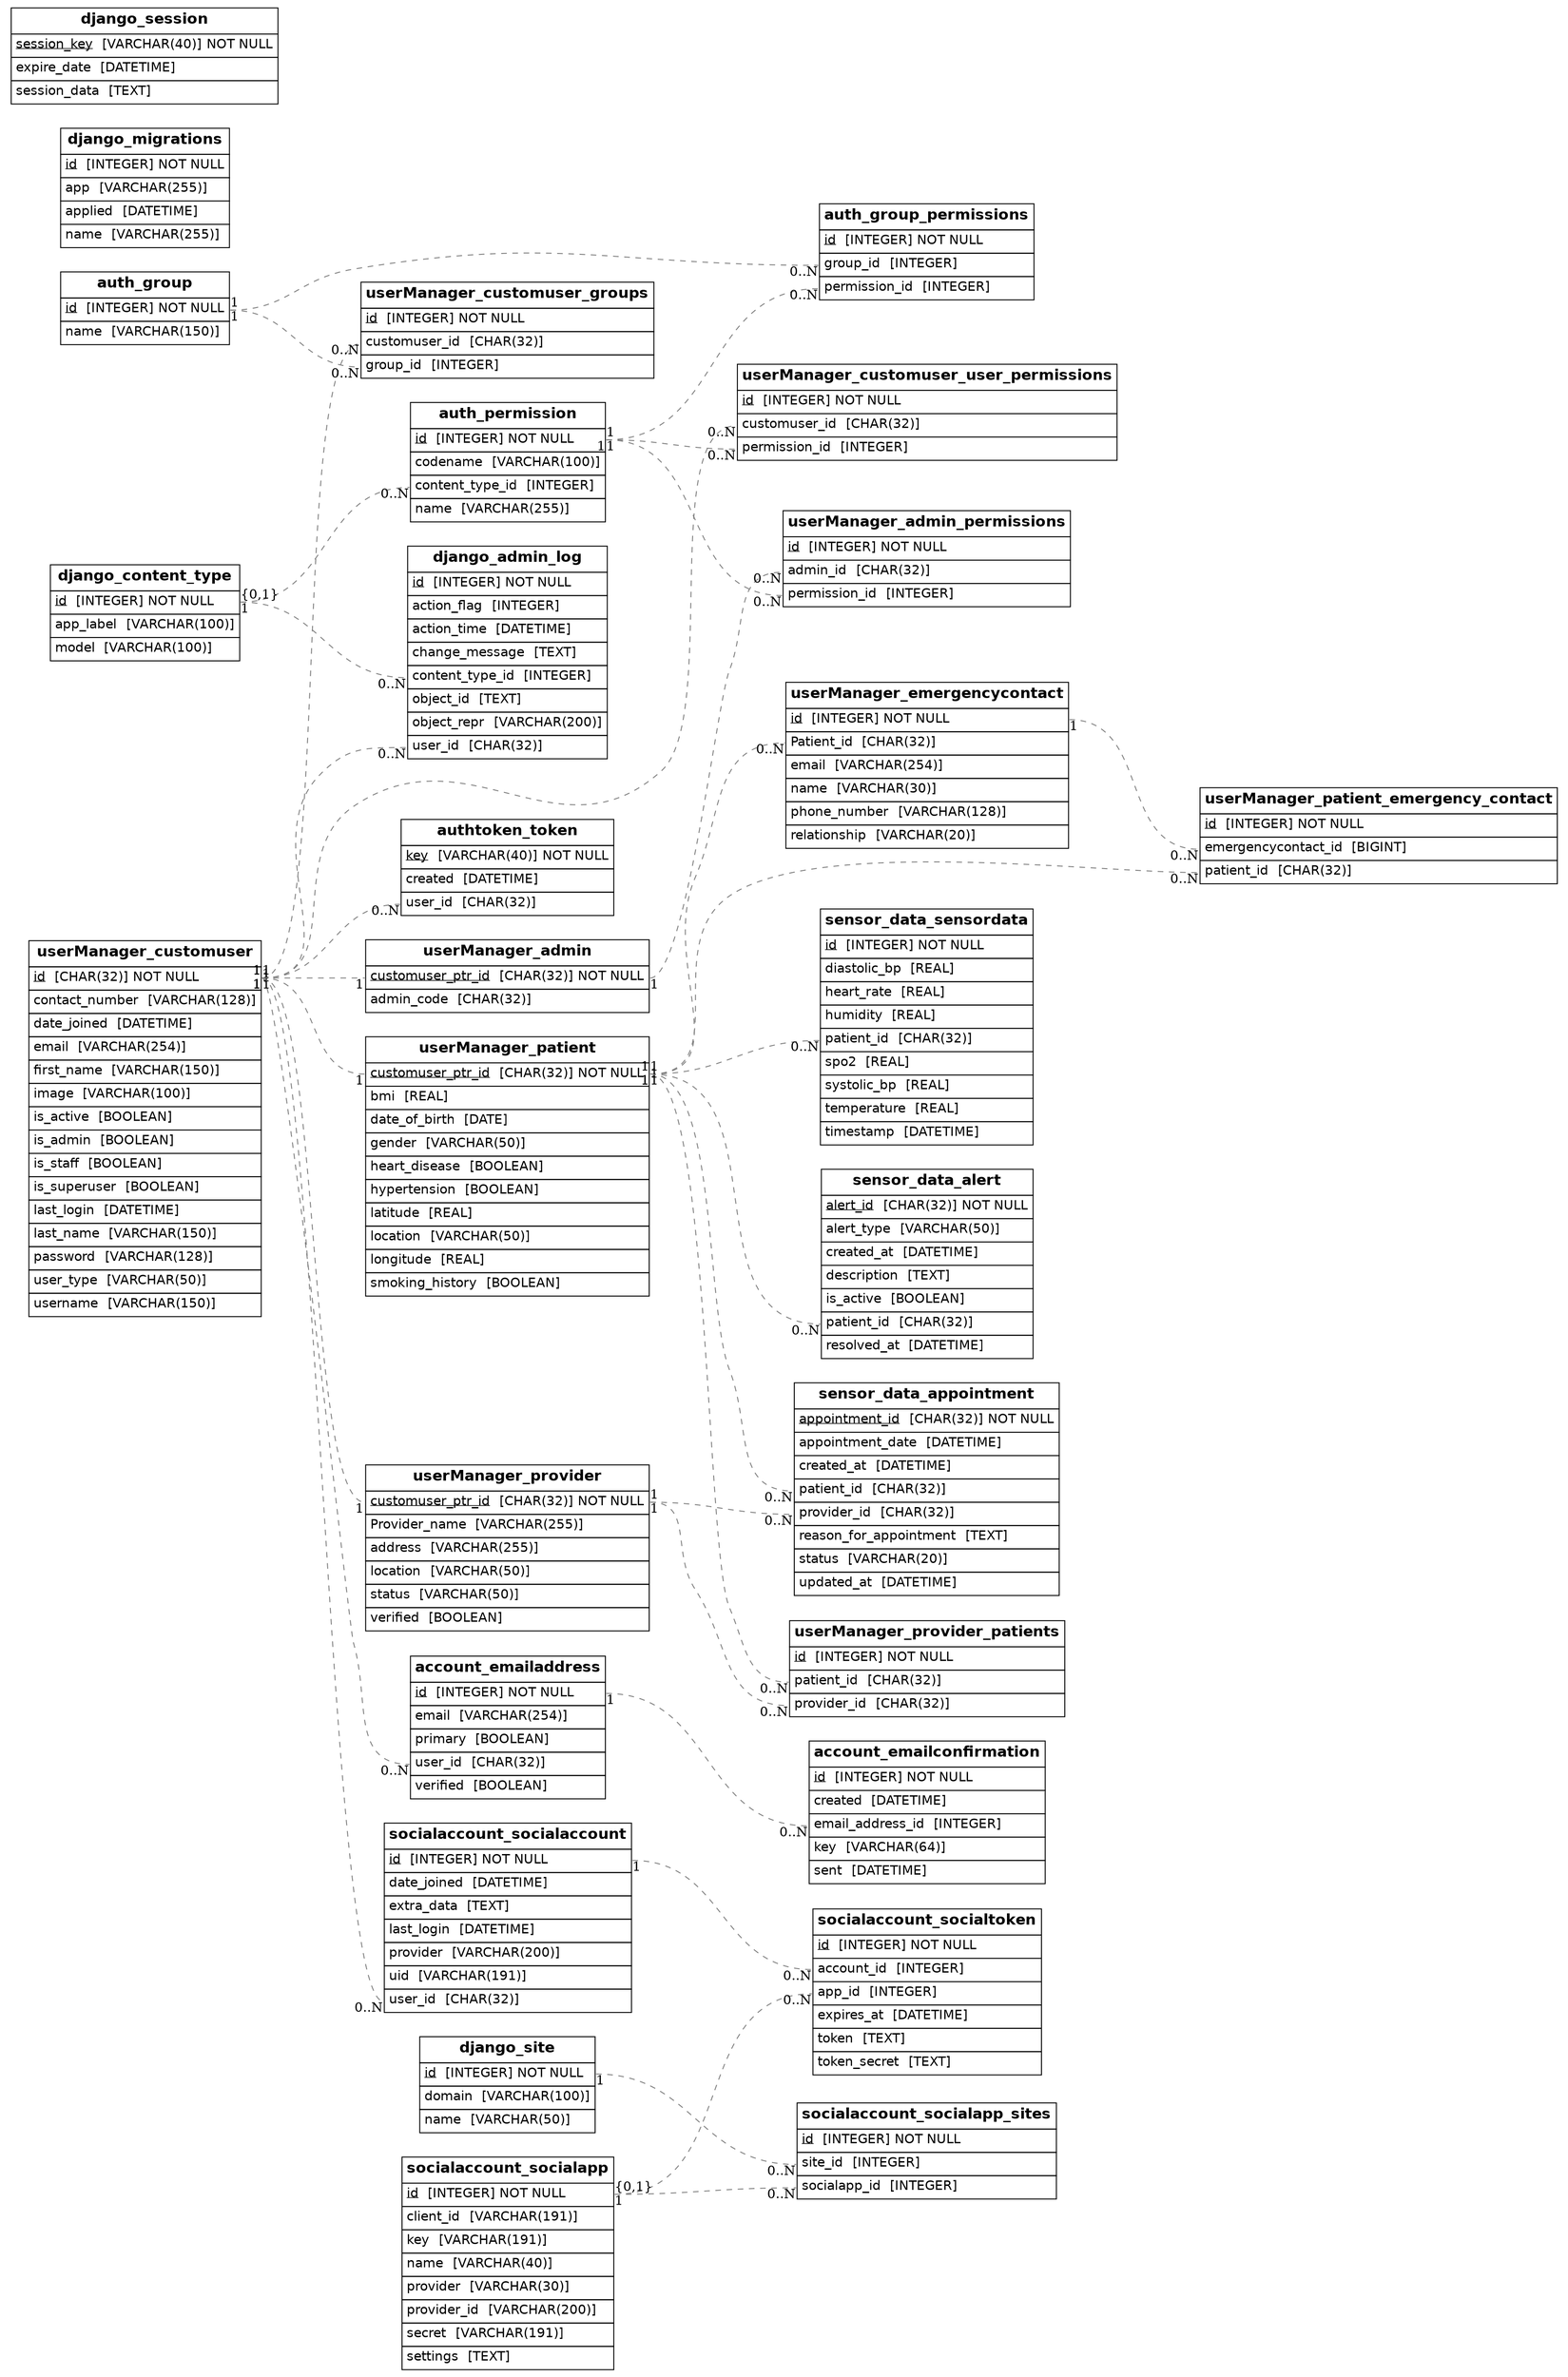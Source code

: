 
      graph {
         graph [rankdir=LR];
         node [label="\N",
             shape=plaintext
         ];
         edge [color=gray50,
             minlen=2,
             style=dashed
         ];
      
"account_emailaddress" [label=<<FONT FACE="Helvetica"><TABLE BORDER="0" CELLBORDER="1" CELLPADDING="4" CELLSPACING="0"><TR><TD><B><FONT POINT-SIZE="16">account_emailaddress</FONT></B></TD></TR><TR><TD ALIGN="LEFT" PORT="id"><u><FONT>id</FONT></u> <FONT> [INTEGER]</FONT> NOT NULL</TD></TR><TR><TD ALIGN="LEFT" PORT="email"><FONT>email</FONT> <FONT> [VARCHAR(254)]</FONT></TD></TR><TR><TD ALIGN="LEFT" PORT="primary"><FONT>primary</FONT> <FONT> [BOOLEAN]</FONT></TD></TR><TR><TD ALIGN="LEFT" PORT="user_id"><FONT>user_id</FONT> <FONT> [CHAR(32)]</FONT></TD></TR><TR><TD ALIGN="LEFT" PORT="verified"><FONT>verified</FONT> <FONT> [BOOLEAN]</FONT></TD></TR></TABLE></FONT>>];
"userManager_customuser" [label=<<FONT FACE="Helvetica"><TABLE BORDER="0" CELLBORDER="1" CELLPADDING="4" CELLSPACING="0"><TR><TD><B><FONT POINT-SIZE="16">userManager_customuser</FONT></B></TD></TR><TR><TD ALIGN="LEFT" PORT="id"><u><FONT>id</FONT></u> <FONT> [CHAR(32)]</FONT> NOT NULL</TD></TR><TR><TD ALIGN="LEFT" PORT="contact_number"><FONT>contact_number</FONT> <FONT> [VARCHAR(128)]</FONT></TD></TR><TR><TD ALIGN="LEFT" PORT="date_joined"><FONT>date_joined</FONT> <FONT> [DATETIME]</FONT></TD></TR><TR><TD ALIGN="LEFT" PORT="email"><FONT>email</FONT> <FONT> [VARCHAR(254)]</FONT></TD></TR><TR><TD ALIGN="LEFT" PORT="first_name"><FONT>first_name</FONT> <FONT> [VARCHAR(150)]</FONT></TD></TR><TR><TD ALIGN="LEFT" PORT="image"><FONT>image</FONT> <FONT> [VARCHAR(100)]</FONT></TD></TR><TR><TD ALIGN="LEFT" PORT="is_active"><FONT>is_active</FONT> <FONT> [BOOLEAN]</FONT></TD></TR><TR><TD ALIGN="LEFT" PORT="is_admin"><FONT>is_admin</FONT> <FONT> [BOOLEAN]</FONT></TD></TR><TR><TD ALIGN="LEFT" PORT="is_staff"><FONT>is_staff</FONT> <FONT> [BOOLEAN]</FONT></TD></TR><TR><TD ALIGN="LEFT" PORT="is_superuser"><FONT>is_superuser</FONT> <FONT> [BOOLEAN]</FONT></TD></TR><TR><TD ALIGN="LEFT" PORT="last_login"><FONT>last_login</FONT> <FONT> [DATETIME]</FONT></TD></TR><TR><TD ALIGN="LEFT" PORT="last_name"><FONT>last_name</FONT> <FONT> [VARCHAR(150)]</FONT></TD></TR><TR><TD ALIGN="LEFT" PORT="password"><FONT>password</FONT> <FONT> [VARCHAR(128)]</FONT></TD></TR><TR><TD ALIGN="LEFT" PORT="user_type"><FONT>user_type</FONT> <FONT> [VARCHAR(50)]</FONT></TD></TR><TR><TD ALIGN="LEFT" PORT="username"><FONT>username</FONT> <FONT> [VARCHAR(150)]</FONT></TD></TR></TABLE></FONT>>];
"account_emailconfirmation" [label=<<FONT FACE="Helvetica"><TABLE BORDER="0" CELLBORDER="1" CELLPADDING="4" CELLSPACING="0"><TR><TD><B><FONT POINT-SIZE="16">account_emailconfirmation</FONT></B></TD></TR><TR><TD ALIGN="LEFT" PORT="id"><u><FONT>id</FONT></u> <FONT> [INTEGER]</FONT> NOT NULL</TD></TR><TR><TD ALIGN="LEFT" PORT="created"><FONT>created</FONT> <FONT> [DATETIME]</FONT></TD></TR><TR><TD ALIGN="LEFT" PORT="email_address_id"><FONT>email_address_id</FONT> <FONT> [INTEGER]</FONT></TD></TR><TR><TD ALIGN="LEFT" PORT="key"><FONT>key</FONT> <FONT> [VARCHAR(64)]</FONT></TD></TR><TR><TD ALIGN="LEFT" PORT="sent"><FONT>sent</FONT> <FONT> [DATETIME]</FONT></TD></TR></TABLE></FONT>>];
"auth_group" [label=<<FONT FACE="Helvetica"><TABLE BORDER="0" CELLBORDER="1" CELLPADDING="4" CELLSPACING="0"><TR><TD><B><FONT POINT-SIZE="16">auth_group</FONT></B></TD></TR><TR><TD ALIGN="LEFT" PORT="id"><u><FONT>id</FONT></u> <FONT> [INTEGER]</FONT> NOT NULL</TD></TR><TR><TD ALIGN="LEFT" PORT="name"><FONT>name</FONT> <FONT> [VARCHAR(150)]</FONT></TD></TR></TABLE></FONT>>];
"auth_group_permissions" [label=<<FONT FACE="Helvetica"><TABLE BORDER="0" CELLBORDER="1" CELLPADDING="4" CELLSPACING="0"><TR><TD><B><FONT POINT-SIZE="16">auth_group_permissions</FONT></B></TD></TR><TR><TD ALIGN="LEFT" PORT="id"><u><FONT>id</FONT></u> <FONT> [INTEGER]</FONT> NOT NULL</TD></TR><TR><TD ALIGN="LEFT" PORT="group_id"><FONT>group_id</FONT> <FONT> [INTEGER]</FONT></TD></TR><TR><TD ALIGN="LEFT" PORT="permission_id"><FONT>permission_id</FONT> <FONT> [INTEGER]</FONT></TD></TR></TABLE></FONT>>];
"auth_permission" [label=<<FONT FACE="Helvetica"><TABLE BORDER="0" CELLBORDER="1" CELLPADDING="4" CELLSPACING="0"><TR><TD><B><FONT POINT-SIZE="16">auth_permission</FONT></B></TD></TR><TR><TD ALIGN="LEFT" PORT="id"><u><FONT>id</FONT></u> <FONT> [INTEGER]</FONT> NOT NULL</TD></TR><TR><TD ALIGN="LEFT" PORT="codename"><FONT>codename</FONT> <FONT> [VARCHAR(100)]</FONT></TD></TR><TR><TD ALIGN="LEFT" PORT="content_type_id"><FONT>content_type_id</FONT> <FONT> [INTEGER]</FONT></TD></TR><TR><TD ALIGN="LEFT" PORT="name"><FONT>name</FONT> <FONT> [VARCHAR(255)]</FONT></TD></TR></TABLE></FONT>>];
"django_content_type" [label=<<FONT FACE="Helvetica"><TABLE BORDER="0" CELLBORDER="1" CELLPADDING="4" CELLSPACING="0"><TR><TD><B><FONT POINT-SIZE="16">django_content_type</FONT></B></TD></TR><TR><TD ALIGN="LEFT" PORT="id"><u><FONT>id</FONT></u> <FONT> [INTEGER]</FONT> NOT NULL</TD></TR><TR><TD ALIGN="LEFT" PORT="app_label"><FONT>app_label</FONT> <FONT> [VARCHAR(100)]</FONT></TD></TR><TR><TD ALIGN="LEFT" PORT="model"><FONT>model</FONT> <FONT> [VARCHAR(100)]</FONT></TD></TR></TABLE></FONT>>];
"authtoken_token" [label=<<FONT FACE="Helvetica"><TABLE BORDER="0" CELLBORDER="1" CELLPADDING="4" CELLSPACING="0"><TR><TD><B><FONT POINT-SIZE="16">authtoken_token</FONT></B></TD></TR><TR><TD ALIGN="LEFT" PORT="key"><u><FONT>key</FONT></u> <FONT> [VARCHAR(40)]</FONT> NOT NULL</TD></TR><TR><TD ALIGN="LEFT" PORT="created"><FONT>created</FONT> <FONT> [DATETIME]</FONT></TD></TR><TR><TD ALIGN="LEFT" PORT="user_id"><FONT>user_id</FONT> <FONT> [CHAR(32)]</FONT></TD></TR></TABLE></FONT>>];
"django_admin_log" [label=<<FONT FACE="Helvetica"><TABLE BORDER="0" CELLBORDER="1" CELLPADDING="4" CELLSPACING="0"><TR><TD><B><FONT POINT-SIZE="16">django_admin_log</FONT></B></TD></TR><TR><TD ALIGN="LEFT" PORT="id"><u><FONT>id</FONT></u> <FONT> [INTEGER]</FONT> NOT NULL</TD></TR><TR><TD ALIGN="LEFT" PORT="action_flag"><FONT>action_flag</FONT> <FONT> [INTEGER]</FONT></TD></TR><TR><TD ALIGN="LEFT" PORT="action_time"><FONT>action_time</FONT> <FONT> [DATETIME]</FONT></TD></TR><TR><TD ALIGN="LEFT" PORT="change_message"><FONT>change_message</FONT> <FONT> [TEXT]</FONT></TD></TR><TR><TD ALIGN="LEFT" PORT="content_type_id"><FONT>content_type_id</FONT> <FONT> [INTEGER]</FONT></TD></TR><TR><TD ALIGN="LEFT" PORT="object_id"><FONT>object_id</FONT> <FONT> [TEXT]</FONT></TD></TR><TR><TD ALIGN="LEFT" PORT="object_repr"><FONT>object_repr</FONT> <FONT> [VARCHAR(200)]</FONT></TD></TR><TR><TD ALIGN="LEFT" PORT="user_id"><FONT>user_id</FONT> <FONT> [CHAR(32)]</FONT></TD></TR></TABLE></FONT>>];
"django_migrations" [label=<<FONT FACE="Helvetica"><TABLE BORDER="0" CELLBORDER="1" CELLPADDING="4" CELLSPACING="0"><TR><TD><B><FONT POINT-SIZE="16">django_migrations</FONT></B></TD></TR><TR><TD ALIGN="LEFT" PORT="id"><u><FONT>id</FONT></u> <FONT> [INTEGER]</FONT> NOT NULL</TD></TR><TR><TD ALIGN="LEFT" PORT="app"><FONT>app</FONT> <FONT> [VARCHAR(255)]</FONT></TD></TR><TR><TD ALIGN="LEFT" PORT="applied"><FONT>applied</FONT> <FONT> [DATETIME]</FONT></TD></TR><TR><TD ALIGN="LEFT" PORT="name"><FONT>name</FONT> <FONT> [VARCHAR(255)]</FONT></TD></TR></TABLE></FONT>>];
"django_session" [label=<<FONT FACE="Helvetica"><TABLE BORDER="0" CELLBORDER="1" CELLPADDING="4" CELLSPACING="0"><TR><TD><B><FONT POINT-SIZE="16">django_session</FONT></B></TD></TR><TR><TD ALIGN="LEFT" PORT="session_key"><u><FONT>session_key</FONT></u> <FONT> [VARCHAR(40)]</FONT> NOT NULL</TD></TR><TR><TD ALIGN="LEFT" PORT="expire_date"><FONT>expire_date</FONT> <FONT> [DATETIME]</FONT></TD></TR><TR><TD ALIGN="LEFT" PORT="session_data"><FONT>session_data</FONT> <FONT> [TEXT]</FONT></TD></TR></TABLE></FONT>>];
"django_site" [label=<<FONT FACE="Helvetica"><TABLE BORDER="0" CELLBORDER="1" CELLPADDING="4" CELLSPACING="0"><TR><TD><B><FONT POINT-SIZE="16">django_site</FONT></B></TD></TR><TR><TD ALIGN="LEFT" PORT="id"><u><FONT>id</FONT></u> <FONT> [INTEGER]</FONT> NOT NULL</TD></TR><TR><TD ALIGN="LEFT" PORT="domain"><FONT>domain</FONT> <FONT> [VARCHAR(100)]</FONT></TD></TR><TR><TD ALIGN="LEFT" PORT="name"><FONT>name</FONT> <FONT> [VARCHAR(50)]</FONT></TD></TR></TABLE></FONT>>];
"sensor_data_alert" [label=<<FONT FACE="Helvetica"><TABLE BORDER="0" CELLBORDER="1" CELLPADDING="4" CELLSPACING="0"><TR><TD><B><FONT POINT-SIZE="16">sensor_data_alert</FONT></B></TD></TR><TR><TD ALIGN="LEFT" PORT="alert_id"><u><FONT>alert_id</FONT></u> <FONT> [CHAR(32)]</FONT> NOT NULL</TD></TR><TR><TD ALIGN="LEFT" PORT="alert_type"><FONT>alert_type</FONT> <FONT> [VARCHAR(50)]</FONT></TD></TR><TR><TD ALIGN="LEFT" PORT="created_at"><FONT>created_at</FONT> <FONT> [DATETIME]</FONT></TD></TR><TR><TD ALIGN="LEFT" PORT="description"><FONT>description</FONT> <FONT> [TEXT]</FONT></TD></TR><TR><TD ALIGN="LEFT" PORT="is_active"><FONT>is_active</FONT> <FONT> [BOOLEAN]</FONT></TD></TR><TR><TD ALIGN="LEFT" PORT="patient_id"><FONT>patient_id</FONT> <FONT> [CHAR(32)]</FONT></TD></TR><TR><TD ALIGN="LEFT" PORT="resolved_at"><FONT>resolved_at</FONT> <FONT> [DATETIME]</FONT></TD></TR></TABLE></FONT>>];
"userManager_patient" [label=<<FONT FACE="Helvetica"><TABLE BORDER="0" CELLBORDER="1" CELLPADDING="4" CELLSPACING="0"><TR><TD><B><FONT POINT-SIZE="16">userManager_patient</FONT></B></TD></TR><TR><TD ALIGN="LEFT" PORT="customuser_ptr_id"><u><FONT>customuser_ptr_id</FONT></u> <FONT> [CHAR(32)]</FONT> NOT NULL</TD></TR><TR><TD ALIGN="LEFT" PORT="bmi"><FONT>bmi</FONT> <FONT> [REAL]</FONT></TD></TR><TR><TD ALIGN="LEFT" PORT="date_of_birth"><FONT>date_of_birth</FONT> <FONT> [DATE]</FONT></TD></TR><TR><TD ALIGN="LEFT" PORT="gender"><FONT>gender</FONT> <FONT> [VARCHAR(50)]</FONT></TD></TR><TR><TD ALIGN="LEFT" PORT="heart_disease"><FONT>heart_disease</FONT> <FONT> [BOOLEAN]</FONT></TD></TR><TR><TD ALIGN="LEFT" PORT="hypertension"><FONT>hypertension</FONT> <FONT> [BOOLEAN]</FONT></TD></TR><TR><TD ALIGN="LEFT" PORT="latitude"><FONT>latitude</FONT> <FONT> [REAL]</FONT></TD></TR><TR><TD ALIGN="LEFT" PORT="location"><FONT>location</FONT> <FONT> [VARCHAR(50)]</FONT></TD></TR><TR><TD ALIGN="LEFT" PORT="longitude"><FONT>longitude</FONT> <FONT> [REAL]</FONT></TD></TR><TR><TD ALIGN="LEFT" PORT="smoking_history"><FONT>smoking_history</FONT> <FONT> [BOOLEAN]</FONT></TD></TR></TABLE></FONT>>];
"sensor_data_appointment" [label=<<FONT FACE="Helvetica"><TABLE BORDER="0" CELLBORDER="1" CELLPADDING="4" CELLSPACING="0"><TR><TD><B><FONT POINT-SIZE="16">sensor_data_appointment</FONT></B></TD></TR><TR><TD ALIGN="LEFT" PORT="appointment_id"><u><FONT>appointment_id</FONT></u> <FONT> [CHAR(32)]</FONT> NOT NULL</TD></TR><TR><TD ALIGN="LEFT" PORT="appointment_date"><FONT>appointment_date</FONT> <FONT> [DATETIME]</FONT></TD></TR><TR><TD ALIGN="LEFT" PORT="created_at"><FONT>created_at</FONT> <FONT> [DATETIME]</FONT></TD></TR><TR><TD ALIGN="LEFT" PORT="patient_id"><FONT>patient_id</FONT> <FONT> [CHAR(32)]</FONT></TD></TR><TR><TD ALIGN="LEFT" PORT="provider_id"><FONT>provider_id</FONT> <FONT> [CHAR(32)]</FONT></TD></TR><TR><TD ALIGN="LEFT" PORT="reason_for_appointment"><FONT>reason_for_appointment</FONT> <FONT> [TEXT]</FONT></TD></TR><TR><TD ALIGN="LEFT" PORT="status"><FONT>status</FONT> <FONT> [VARCHAR(20)]</FONT></TD></TR><TR><TD ALIGN="LEFT" PORT="updated_at"><FONT>updated_at</FONT> <FONT> [DATETIME]</FONT></TD></TR></TABLE></FONT>>];
"userManager_provider" [label=<<FONT FACE="Helvetica"><TABLE BORDER="0" CELLBORDER="1" CELLPADDING="4" CELLSPACING="0"><TR><TD><B><FONT POINT-SIZE="16">userManager_provider</FONT></B></TD></TR><TR><TD ALIGN="LEFT" PORT="customuser_ptr_id"><u><FONT>customuser_ptr_id</FONT></u> <FONT> [CHAR(32)]</FONT> NOT NULL</TD></TR><TR><TD ALIGN="LEFT" PORT="Provider_name"><FONT>Provider_name</FONT> <FONT> [VARCHAR(255)]</FONT></TD></TR><TR><TD ALIGN="LEFT" PORT="address"><FONT>address</FONT> <FONT> [VARCHAR(255)]</FONT></TD></TR><TR><TD ALIGN="LEFT" PORT="location"><FONT>location</FONT> <FONT> [VARCHAR(50)]</FONT></TD></TR><TR><TD ALIGN="LEFT" PORT="status"><FONT>status</FONT> <FONT> [VARCHAR(50)]</FONT></TD></TR><TR><TD ALIGN="LEFT" PORT="verified"><FONT>verified</FONT> <FONT> [BOOLEAN]</FONT></TD></TR></TABLE></FONT>>];
"sensor_data_sensordata" [label=<<FONT FACE="Helvetica"><TABLE BORDER="0" CELLBORDER="1" CELLPADDING="4" CELLSPACING="0"><TR><TD><B><FONT POINT-SIZE="16">sensor_data_sensordata</FONT></B></TD></TR><TR><TD ALIGN="LEFT" PORT="id"><u><FONT>id</FONT></u> <FONT> [INTEGER]</FONT> NOT NULL</TD></TR><TR><TD ALIGN="LEFT" PORT="diastolic_bp"><FONT>diastolic_bp</FONT> <FONT> [REAL]</FONT></TD></TR><TR><TD ALIGN="LEFT" PORT="heart_rate"><FONT>heart_rate</FONT> <FONT> [REAL]</FONT></TD></TR><TR><TD ALIGN="LEFT" PORT="humidity"><FONT>humidity</FONT> <FONT> [REAL]</FONT></TD></TR><TR><TD ALIGN="LEFT" PORT="patient_id"><FONT>patient_id</FONT> <FONT> [CHAR(32)]</FONT></TD></TR><TR><TD ALIGN="LEFT" PORT="spo2"><FONT>spo2</FONT> <FONT> [REAL]</FONT></TD></TR><TR><TD ALIGN="LEFT" PORT="systolic_bp"><FONT>systolic_bp</FONT> <FONT> [REAL]</FONT></TD></TR><TR><TD ALIGN="LEFT" PORT="temperature"><FONT>temperature</FONT> <FONT> [REAL]</FONT></TD></TR><TR><TD ALIGN="LEFT" PORT="timestamp"><FONT>timestamp</FONT> <FONT> [DATETIME]</FONT></TD></TR></TABLE></FONT>>];
"socialaccount_socialaccount" [label=<<FONT FACE="Helvetica"><TABLE BORDER="0" CELLBORDER="1" CELLPADDING="4" CELLSPACING="0"><TR><TD><B><FONT POINT-SIZE="16">socialaccount_socialaccount</FONT></B></TD></TR><TR><TD ALIGN="LEFT" PORT="id"><u><FONT>id</FONT></u> <FONT> [INTEGER]</FONT> NOT NULL</TD></TR><TR><TD ALIGN="LEFT" PORT="date_joined"><FONT>date_joined</FONT> <FONT> [DATETIME]</FONT></TD></TR><TR><TD ALIGN="LEFT" PORT="extra_data"><FONT>extra_data</FONT> <FONT> [TEXT]</FONT></TD></TR><TR><TD ALIGN="LEFT" PORT="last_login"><FONT>last_login</FONT> <FONT> [DATETIME]</FONT></TD></TR><TR><TD ALIGN="LEFT" PORT="provider"><FONT>provider</FONT> <FONT> [VARCHAR(200)]</FONT></TD></TR><TR><TD ALIGN="LEFT" PORT="uid"><FONT>uid</FONT> <FONT> [VARCHAR(191)]</FONT></TD></TR><TR><TD ALIGN="LEFT" PORT="user_id"><FONT>user_id</FONT> <FONT> [CHAR(32)]</FONT></TD></TR></TABLE></FONT>>];
"socialaccount_socialapp" [label=<<FONT FACE="Helvetica"><TABLE BORDER="0" CELLBORDER="1" CELLPADDING="4" CELLSPACING="0"><TR><TD><B><FONT POINT-SIZE="16">socialaccount_socialapp</FONT></B></TD></TR><TR><TD ALIGN="LEFT" PORT="id"><u><FONT>id</FONT></u> <FONT> [INTEGER]</FONT> NOT NULL</TD></TR><TR><TD ALIGN="LEFT" PORT="client_id"><FONT>client_id</FONT> <FONT> [VARCHAR(191)]</FONT></TD></TR><TR><TD ALIGN="LEFT" PORT="key"><FONT>key</FONT> <FONT> [VARCHAR(191)]</FONT></TD></TR><TR><TD ALIGN="LEFT" PORT="name"><FONT>name</FONT> <FONT> [VARCHAR(40)]</FONT></TD></TR><TR><TD ALIGN="LEFT" PORT="provider"><FONT>provider</FONT> <FONT> [VARCHAR(30)]</FONT></TD></TR><TR><TD ALIGN="LEFT" PORT="provider_id"><FONT>provider_id</FONT> <FONT> [VARCHAR(200)]</FONT></TD></TR><TR><TD ALIGN="LEFT" PORT="secret"><FONT>secret</FONT> <FONT> [VARCHAR(191)]</FONT></TD></TR><TR><TD ALIGN="LEFT" PORT="settings"><FONT>settings</FONT> <FONT> [TEXT]</FONT></TD></TR></TABLE></FONT>>];
"socialaccount_socialapp_sites" [label=<<FONT FACE="Helvetica"><TABLE BORDER="0" CELLBORDER="1" CELLPADDING="4" CELLSPACING="0"><TR><TD><B><FONT POINT-SIZE="16">socialaccount_socialapp_sites</FONT></B></TD></TR><TR><TD ALIGN="LEFT" PORT="id"><u><FONT>id</FONT></u> <FONT> [INTEGER]</FONT> NOT NULL</TD></TR><TR><TD ALIGN="LEFT" PORT="site_id"><FONT>site_id</FONT> <FONT> [INTEGER]</FONT></TD></TR><TR><TD ALIGN="LEFT" PORT="socialapp_id"><FONT>socialapp_id</FONT> <FONT> [INTEGER]</FONT></TD></TR></TABLE></FONT>>];
"socialaccount_socialtoken" [label=<<FONT FACE="Helvetica"><TABLE BORDER="0" CELLBORDER="1" CELLPADDING="4" CELLSPACING="0"><TR><TD><B><FONT POINT-SIZE="16">socialaccount_socialtoken</FONT></B></TD></TR><TR><TD ALIGN="LEFT" PORT="id"><u><FONT>id</FONT></u> <FONT> [INTEGER]</FONT> NOT NULL</TD></TR><TR><TD ALIGN="LEFT" PORT="account_id"><FONT>account_id</FONT> <FONT> [INTEGER]</FONT></TD></TR><TR><TD ALIGN="LEFT" PORT="app_id"><FONT>app_id</FONT> <FONT> [INTEGER]</FONT></TD></TR><TR><TD ALIGN="LEFT" PORT="expires_at"><FONT>expires_at</FONT> <FONT> [DATETIME]</FONT></TD></TR><TR><TD ALIGN="LEFT" PORT="token"><FONT>token</FONT> <FONT> [TEXT]</FONT></TD></TR><TR><TD ALIGN="LEFT" PORT="token_secret"><FONT>token_secret</FONT> <FONT> [TEXT]</FONT></TD></TR></TABLE></FONT>>];
"userManager_admin" [label=<<FONT FACE="Helvetica"><TABLE BORDER="0" CELLBORDER="1" CELLPADDING="4" CELLSPACING="0"><TR><TD><B><FONT POINT-SIZE="16">userManager_admin</FONT></B></TD></TR><TR><TD ALIGN="LEFT" PORT="customuser_ptr_id"><u><FONT>customuser_ptr_id</FONT></u> <FONT> [CHAR(32)]</FONT> NOT NULL</TD></TR><TR><TD ALIGN="LEFT" PORT="admin_code"><FONT>admin_code</FONT> <FONT> [CHAR(32)]</FONT></TD></TR></TABLE></FONT>>];
"userManager_admin_permissions" [label=<<FONT FACE="Helvetica"><TABLE BORDER="0" CELLBORDER="1" CELLPADDING="4" CELLSPACING="0"><TR><TD><B><FONT POINT-SIZE="16">userManager_admin_permissions</FONT></B></TD></TR><TR><TD ALIGN="LEFT" PORT="id"><u><FONT>id</FONT></u> <FONT> [INTEGER]</FONT> NOT NULL</TD></TR><TR><TD ALIGN="LEFT" PORT="admin_id"><FONT>admin_id</FONT> <FONT> [CHAR(32)]</FONT></TD></TR><TR><TD ALIGN="LEFT" PORT="permission_id"><FONT>permission_id</FONT> <FONT> [INTEGER]</FONT></TD></TR></TABLE></FONT>>];
"userManager_customuser_groups" [label=<<FONT FACE="Helvetica"><TABLE BORDER="0" CELLBORDER="1" CELLPADDING="4" CELLSPACING="0"><TR><TD><B><FONT POINT-SIZE="16">userManager_customuser_groups</FONT></B></TD></TR><TR><TD ALIGN="LEFT" PORT="id"><u><FONT>id</FONT></u> <FONT> [INTEGER]</FONT> NOT NULL</TD></TR><TR><TD ALIGN="LEFT" PORT="customuser_id"><FONT>customuser_id</FONT> <FONT> [CHAR(32)]</FONT></TD></TR><TR><TD ALIGN="LEFT" PORT="group_id"><FONT>group_id</FONT> <FONT> [INTEGER]</FONT></TD></TR></TABLE></FONT>>];
"userManager_customuser_user_permissions" [label=<<FONT FACE="Helvetica"><TABLE BORDER="0" CELLBORDER="1" CELLPADDING="4" CELLSPACING="0"><TR><TD><B><FONT POINT-SIZE="16">userManager_customuser_user_permissions</FONT></B></TD></TR><TR><TD ALIGN="LEFT" PORT="id"><u><FONT>id</FONT></u> <FONT> [INTEGER]</FONT> NOT NULL</TD></TR><TR><TD ALIGN="LEFT" PORT="customuser_id"><FONT>customuser_id</FONT> <FONT> [CHAR(32)]</FONT></TD></TR><TR><TD ALIGN="LEFT" PORT="permission_id"><FONT>permission_id</FONT> <FONT> [INTEGER]</FONT></TD></TR></TABLE></FONT>>];
"userManager_emergencycontact" [label=<<FONT FACE="Helvetica"><TABLE BORDER="0" CELLBORDER="1" CELLPADDING="4" CELLSPACING="0"><TR><TD><B><FONT POINT-SIZE="16">userManager_emergencycontact</FONT></B></TD></TR><TR><TD ALIGN="LEFT" PORT="id"><u><FONT>id</FONT></u> <FONT> [INTEGER]</FONT> NOT NULL</TD></TR><TR><TD ALIGN="LEFT" PORT="Patient_id"><FONT>Patient_id</FONT> <FONT> [CHAR(32)]</FONT></TD></TR><TR><TD ALIGN="LEFT" PORT="email"><FONT>email</FONT> <FONT> [VARCHAR(254)]</FONT></TD></TR><TR><TD ALIGN="LEFT" PORT="name"><FONT>name</FONT> <FONT> [VARCHAR(30)]</FONT></TD></TR><TR><TD ALIGN="LEFT" PORT="phone_number"><FONT>phone_number</FONT> <FONT> [VARCHAR(128)]</FONT></TD></TR><TR><TD ALIGN="LEFT" PORT="relationship"><FONT>relationship</FONT> <FONT> [VARCHAR(20)]</FONT></TD></TR></TABLE></FONT>>];
"userManager_patient_emergency_contact" [label=<<FONT FACE="Helvetica"><TABLE BORDER="0" CELLBORDER="1" CELLPADDING="4" CELLSPACING="0"><TR><TD><B><FONT POINT-SIZE="16">userManager_patient_emergency_contact</FONT></B></TD></TR><TR><TD ALIGN="LEFT" PORT="id"><u><FONT>id</FONT></u> <FONT> [INTEGER]</FONT> NOT NULL</TD></TR><TR><TD ALIGN="LEFT" PORT="emergencycontact_id"><FONT>emergencycontact_id</FONT> <FONT> [BIGINT]</FONT></TD></TR><TR><TD ALIGN="LEFT" PORT="patient_id"><FONT>patient_id</FONT> <FONT> [CHAR(32)]</FONT></TD></TR></TABLE></FONT>>];
"userManager_provider_patients" [label=<<FONT FACE="Helvetica"><TABLE BORDER="0" CELLBORDER="1" CELLPADDING="4" CELLSPACING="0"><TR><TD><B><FONT POINT-SIZE="16">userManager_provider_patients</FONT></B></TD></TR><TR><TD ALIGN="LEFT" PORT="id"><u><FONT>id</FONT></u> <FONT> [INTEGER]</FONT> NOT NULL</TD></TR><TR><TD ALIGN="LEFT" PORT="patient_id"><FONT>patient_id</FONT> <FONT> [CHAR(32)]</FONT></TD></TR><TR><TD ALIGN="LEFT" PORT="provider_id"><FONT>provider_id</FONT> <FONT> [CHAR(32)]</FONT></TD></TR></TABLE></FONT>>];
"userManager_customuser":"id" -- "account_emailaddress":"user_id" [taillabel=<<FONT>1</FONT>>,headlabel=<<FONT>0..N</FONT>>];
"account_emailaddress":"id" -- "account_emailconfirmation":"email_address_id" [taillabel=<<FONT>1</FONT>>,headlabel=<<FONT>0..N</FONT>>];
"auth_group":"id" -- "auth_group_permissions":"group_id" [taillabel=<<FONT>1</FONT>>,headlabel=<<FONT>0..N</FONT>>];
"auth_permission":"id" -- "auth_group_permissions":"permission_id" [taillabel=<<FONT>1</FONT>>,headlabel=<<FONT>0..N</FONT>>];
"django_content_type":"id" -- "auth_permission":"content_type_id" [taillabel=<<FONT>1</FONT>>,headlabel=<<FONT>0..N</FONT>>];
"userManager_customuser":"id" -- "authtoken_token":"user_id" [taillabel=<<FONT>1</FONT>>,headlabel=<<FONT>0..N</FONT>>];
"userManager_customuser":"id" -- "django_admin_log":"user_id" [taillabel=<<FONT>1</FONT>>,headlabel=<<FONT>0..N</FONT>>];
"django_content_type":"id" -- "django_admin_log":"content_type_id" [taillabel=<<FONT>{0,1}</FONT>>,headlabel=<<FONT>0..N</FONT>>];
"userManager_patient":"customuser_ptr_id" -- "sensor_data_alert":"patient_id" [taillabel=<<FONT>1</FONT>>,headlabel=<<FONT>0..N</FONT>>];
"userManager_customuser":"id" -- "userManager_patient":"customuser_ptr_id" [taillabel=<<FONT>1</FONT>>,headlabel=<<FONT>1</FONT>>];
"userManager_patient":"customuser_ptr_id" -- "sensor_data_appointment":"patient_id" [taillabel=<<FONT>1</FONT>>,headlabel=<<FONT>0..N</FONT>>];
"userManager_provider":"customuser_ptr_id" -- "sensor_data_appointment":"provider_id" [taillabel=<<FONT>1</FONT>>,headlabel=<<FONT>0..N</FONT>>];
"userManager_customuser":"id" -- "userManager_provider":"customuser_ptr_id" [taillabel=<<FONT>1</FONT>>,headlabel=<<FONT>1</FONT>>];
"userManager_patient":"customuser_ptr_id" -- "sensor_data_sensordata":"patient_id" [taillabel=<<FONT>1</FONT>>,headlabel=<<FONT>0..N</FONT>>];
"userManager_customuser":"id" -- "socialaccount_socialaccount":"user_id" [taillabel=<<FONT>1</FONT>>,headlabel=<<FONT>0..N</FONT>>];
"socialaccount_socialapp":"id" -- "socialaccount_socialapp_sites":"socialapp_id" [taillabel=<<FONT>1</FONT>>,headlabel=<<FONT>0..N</FONT>>];
"django_site":"id" -- "socialaccount_socialapp_sites":"site_id" [taillabel=<<FONT>1</FONT>>,headlabel=<<FONT>0..N</FONT>>];
"socialaccount_socialapp":"id" -- "socialaccount_socialtoken":"app_id" [taillabel=<<FONT>{0,1}</FONT>>,headlabel=<<FONT>0..N</FONT>>];
"socialaccount_socialaccount":"id" -- "socialaccount_socialtoken":"account_id" [taillabel=<<FONT>1</FONT>>,headlabel=<<FONT>0..N</FONT>>];
"userManager_customuser":"id" -- "userManager_admin":"customuser_ptr_id" [taillabel=<<FONT>1</FONT>>,headlabel=<<FONT>1</FONT>>];
"userManager_admin":"customuser_ptr_id" -- "userManager_admin_permissions":"admin_id" [taillabel=<<FONT>1</FONT>>,headlabel=<<FONT>0..N</FONT>>];
"auth_permission":"id" -- "userManager_admin_permissions":"permission_id" [taillabel=<<FONT>1</FONT>>,headlabel=<<FONT>0..N</FONT>>];
"userManager_customuser":"id" -- "userManager_customuser_groups":"customuser_id" [taillabel=<<FONT>1</FONT>>,headlabel=<<FONT>0..N</FONT>>];
"auth_group":"id" -- "userManager_customuser_groups":"group_id" [taillabel=<<FONT>1</FONT>>,headlabel=<<FONT>0..N</FONT>>];
"userManager_customuser":"id" -- "userManager_customuser_user_permissions":"customuser_id" [taillabel=<<FONT>1</FONT>>,headlabel=<<FONT>0..N</FONT>>];
"auth_permission":"id" -- "userManager_customuser_user_permissions":"permission_id" [taillabel=<<FONT>1</FONT>>,headlabel=<<FONT>0..N</FONT>>];
"userManager_patient":"customuser_ptr_id" -- "userManager_emergencycontact":"Patient_id" [taillabel=<<FONT>1</FONT>>,headlabel=<<FONT>0..N</FONT>>];
"userManager_patient":"customuser_ptr_id" -- "userManager_patient_emergency_contact":"patient_id" [taillabel=<<FONT>1</FONT>>,headlabel=<<FONT>0..N</FONT>>];
"userManager_emergencycontact":"id" -- "userManager_patient_emergency_contact":"emergencycontact_id" [taillabel=<<FONT>1</FONT>>,headlabel=<<FONT>0..N</FONT>>];
"userManager_provider":"customuser_ptr_id" -- "userManager_provider_patients":"provider_id" [taillabel=<<FONT>1</FONT>>,headlabel=<<FONT>0..N</FONT>>];
"userManager_patient":"customuser_ptr_id" -- "userManager_provider_patients":"patient_id" [taillabel=<<FONT>1</FONT>>,headlabel=<<FONT>0..N</FONT>>];
}
